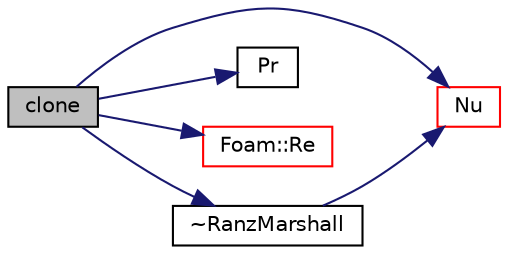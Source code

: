 digraph "clone"
{
  bgcolor="transparent";
  edge [fontname="Helvetica",fontsize="10",labelfontname="Helvetica",labelfontsize="10"];
  node [fontname="Helvetica",fontsize="10",shape=record];
  rankdir="LR";
  Node17 [label="clone",height=0.2,width=0.4,color="black", fillcolor="grey75", style="filled", fontcolor="black"];
  Node17 -> Node18 [color="midnightblue",fontsize="10",style="solid",fontname="Helvetica"];
  Node18 [label="Nu",height=0.2,width=0.4,color="red",URL="$a25493.html#a7a5282a12b6521e777cd028dce170c99",tooltip="Nusselt number. "];
  Node17 -> Node26 [color="midnightblue",fontsize="10",style="solid",fontname="Helvetica"];
  Node26 [label="Pr",height=0.2,width=0.4,color="black",URL="$a41468.html#aeb70e6440d8d38bb6bd40b634169896a"];
  Node17 -> Node27 [color="midnightblue",fontsize="10",style="solid",fontname="Helvetica"];
  Node27 [label="Foam::Re",height=0.2,width=0.4,color="red",URL="$a21851.html#affa366970bcbe0f7ccf7c85557a3e12b"];
  Node17 -> Node30 [color="midnightblue",fontsize="10",style="solid",fontname="Helvetica"];
  Node30 [label="~RanzMarshall",height=0.2,width=0.4,color="black",URL="$a25493.html#a71b87ccfba60b889d941cd4bd19b26f7",tooltip="Destructor. "];
  Node30 -> Node18 [color="midnightblue",fontsize="10",style="solid",fontname="Helvetica"];
}
